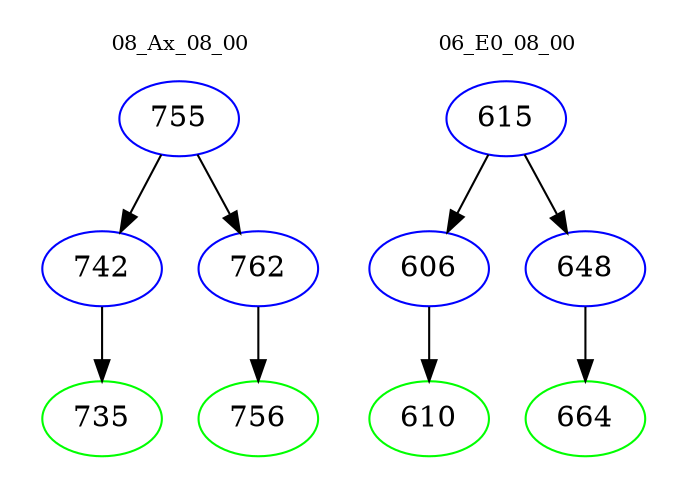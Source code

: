 digraph{
subgraph cluster_0 {
color = white
label = "08_Ax_08_00";
fontsize=10;
T0_755 [label="755", color="blue"]
T0_755 -> T0_742 [color="black"]
T0_742 [label="742", color="blue"]
T0_742 -> T0_735 [color="black"]
T0_735 [label="735", color="green"]
T0_755 -> T0_762 [color="black"]
T0_762 [label="762", color="blue"]
T0_762 -> T0_756 [color="black"]
T0_756 [label="756", color="green"]
}
subgraph cluster_1 {
color = white
label = "06_E0_08_00";
fontsize=10;
T1_615 [label="615", color="blue"]
T1_615 -> T1_606 [color="black"]
T1_606 [label="606", color="blue"]
T1_606 -> T1_610 [color="black"]
T1_610 [label="610", color="green"]
T1_615 -> T1_648 [color="black"]
T1_648 [label="648", color="blue"]
T1_648 -> T1_664 [color="black"]
T1_664 [label="664", color="green"]
}
}
